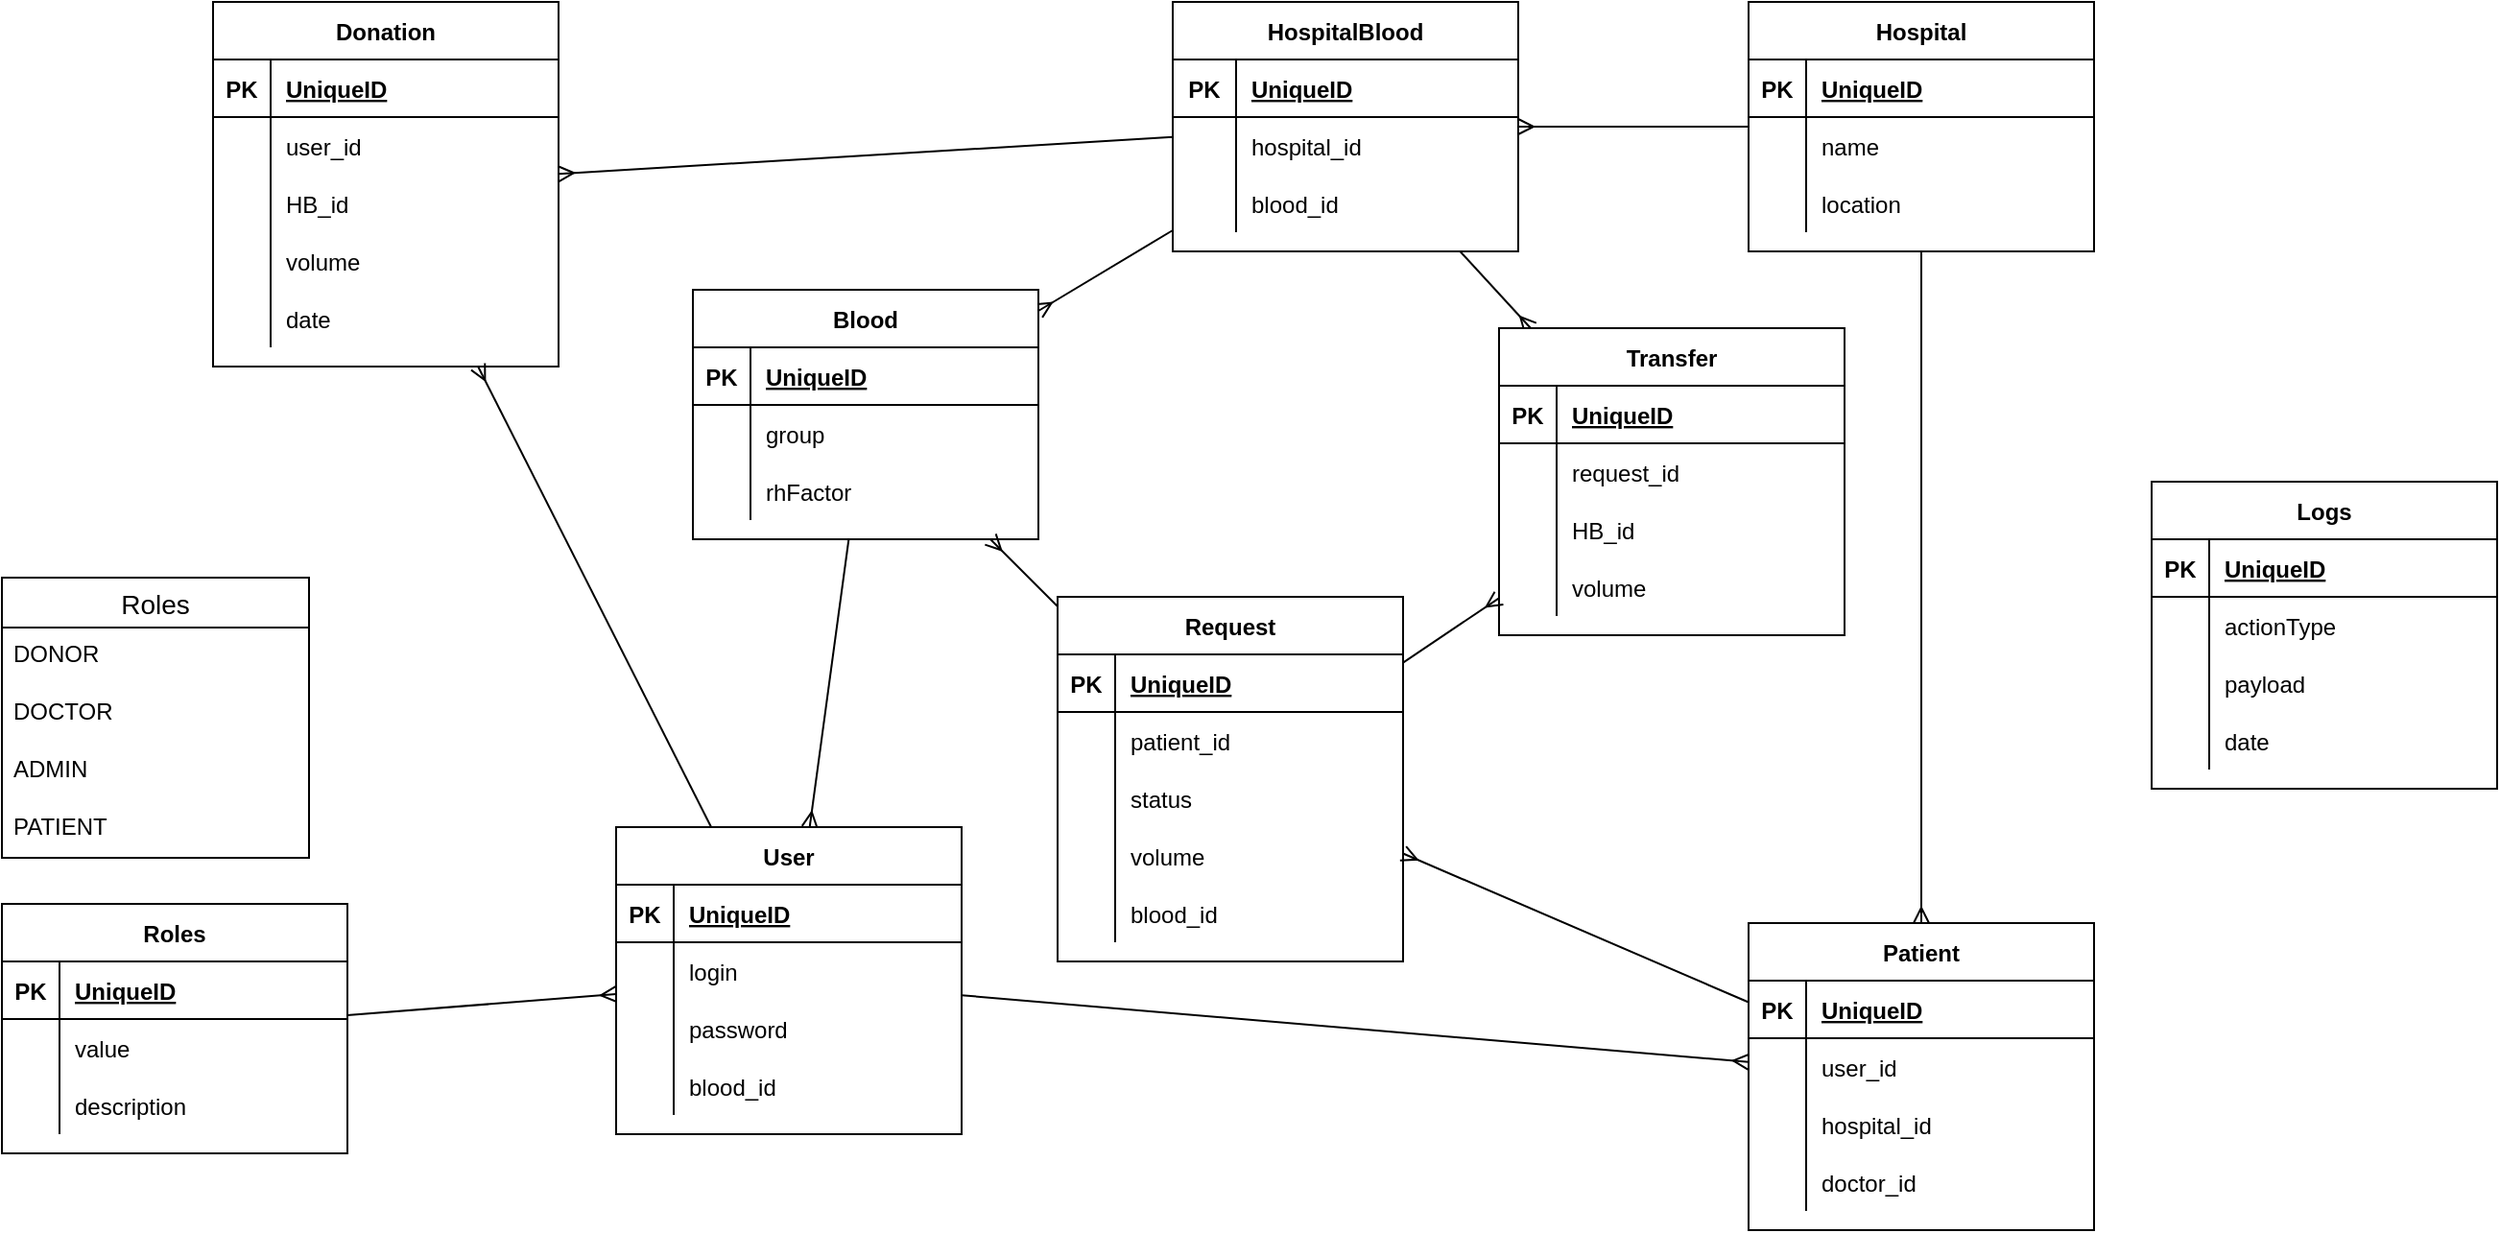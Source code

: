 <mxfile>
    <diagram id="ZuSS_hsKMEKXDQGhwud5" name="Page-1">
        <mxGraphModel dx="440" dy="567" grid="1" gridSize="10" guides="1" tooltips="1" connect="1" arrows="1" fold="1" page="1" pageScale="1" pageWidth="1654" pageHeight="2336" math="0" shadow="0">
            <root>
                <mxCell id="0"/>
                <mxCell id="1" parent="0"/>
                <mxCell id="mrS5Tx-mqTNEmSN2L6m8-1" style="edgeStyle=none;rounded=0;orthogonalLoop=1;jettySize=auto;html=1;startArrow=ERmany;startFill=0;endArrow=none;endFill=0;" parent="1" source="mrS5Tx-mqTNEmSN2L6m8-113" target="mrS5Tx-mqTNEmSN2L6m8-4" edge="1">
                    <mxGeometry relative="1" as="geometry"/>
                </mxCell>
                <mxCell id="mrS5Tx-mqTNEmSN2L6m8-2" style="rounded=0;orthogonalLoop=1;jettySize=auto;html=1;startArrow=ERmany;startFill=0;endArrow=none;endFill=0;" parent="1" source="mrS5Tx-mqTNEmSN2L6m8-4" target="mrS5Tx-mqTNEmSN2L6m8-19" edge="1">
                    <mxGeometry relative="1" as="geometry"/>
                </mxCell>
                <mxCell id="mrS5Tx-mqTNEmSN2L6m8-3" style="edgeStyle=none;rounded=0;orthogonalLoop=1;jettySize=auto;html=1;startArrow=none;startFill=0;endArrow=ERmany;endFill=0;" parent="1" source="mrS5Tx-mqTNEmSN2L6m8-113" target="mrS5Tx-mqTNEmSN2L6m8-123" edge="1">
                    <mxGeometry relative="1" as="geometry"/>
                </mxCell>
                <mxCell id="mrS5Tx-mqTNEmSN2L6m8-4" value="User" style="shape=table;startSize=30;container=1;collapsible=1;childLayout=tableLayout;fixedRows=1;rowLines=0;fontStyle=1;align=center;resizeLast=1;" parent="1" vertex="1">
                    <mxGeometry x="490" y="1170" width="180" height="160" as="geometry"/>
                </mxCell>
                <mxCell id="mrS5Tx-mqTNEmSN2L6m8-5" value="" style="shape=tableRow;horizontal=0;startSize=0;swimlaneHead=0;swimlaneBody=0;fillColor=none;collapsible=0;dropTarget=0;points=[[0,0.5],[1,0.5]];portConstraint=eastwest;top=0;left=0;right=0;bottom=1;" parent="mrS5Tx-mqTNEmSN2L6m8-4" vertex="1">
                    <mxGeometry y="30" width="180" height="30" as="geometry"/>
                </mxCell>
                <mxCell id="mrS5Tx-mqTNEmSN2L6m8-6" value="PK" style="shape=partialRectangle;connectable=0;fillColor=none;top=0;left=0;bottom=0;right=0;fontStyle=1;overflow=hidden;" parent="mrS5Tx-mqTNEmSN2L6m8-5" vertex="1">
                    <mxGeometry width="30" height="30" as="geometry">
                        <mxRectangle width="30" height="30" as="alternateBounds"/>
                    </mxGeometry>
                </mxCell>
                <mxCell id="mrS5Tx-mqTNEmSN2L6m8-7" value="UniqueID" style="shape=partialRectangle;connectable=0;fillColor=none;top=0;left=0;bottom=0;right=0;align=left;spacingLeft=6;fontStyle=5;overflow=hidden;" parent="mrS5Tx-mqTNEmSN2L6m8-5" vertex="1">
                    <mxGeometry x="30" width="150" height="30" as="geometry">
                        <mxRectangle width="150" height="30" as="alternateBounds"/>
                    </mxGeometry>
                </mxCell>
                <mxCell id="mrS5Tx-mqTNEmSN2L6m8-8" value="" style="shape=tableRow;horizontal=0;startSize=0;swimlaneHead=0;swimlaneBody=0;fillColor=none;collapsible=0;dropTarget=0;points=[[0,0.5],[1,0.5]];portConstraint=eastwest;top=0;left=0;right=0;bottom=0;" parent="mrS5Tx-mqTNEmSN2L6m8-4" vertex="1">
                    <mxGeometry y="60" width="180" height="30" as="geometry"/>
                </mxCell>
                <mxCell id="mrS5Tx-mqTNEmSN2L6m8-9" value="" style="shape=partialRectangle;connectable=0;fillColor=none;top=0;left=0;bottom=0;right=0;editable=1;overflow=hidden;" parent="mrS5Tx-mqTNEmSN2L6m8-8" vertex="1">
                    <mxGeometry width="30" height="30" as="geometry">
                        <mxRectangle width="30" height="30" as="alternateBounds"/>
                    </mxGeometry>
                </mxCell>
                <mxCell id="mrS5Tx-mqTNEmSN2L6m8-10" value="login" style="shape=partialRectangle;connectable=0;fillColor=none;top=0;left=0;bottom=0;right=0;align=left;spacingLeft=6;overflow=hidden;" parent="mrS5Tx-mqTNEmSN2L6m8-8" vertex="1">
                    <mxGeometry x="30" width="150" height="30" as="geometry">
                        <mxRectangle width="150" height="30" as="alternateBounds"/>
                    </mxGeometry>
                </mxCell>
                <mxCell id="mrS5Tx-mqTNEmSN2L6m8-11" value="" style="shape=tableRow;horizontal=0;startSize=0;swimlaneHead=0;swimlaneBody=0;fillColor=none;collapsible=0;dropTarget=0;points=[[0,0.5],[1,0.5]];portConstraint=eastwest;top=0;left=0;right=0;bottom=0;" parent="mrS5Tx-mqTNEmSN2L6m8-4" vertex="1">
                    <mxGeometry y="90" width="180" height="30" as="geometry"/>
                </mxCell>
                <mxCell id="mrS5Tx-mqTNEmSN2L6m8-12" value="" style="shape=partialRectangle;connectable=0;fillColor=none;top=0;left=0;bottom=0;right=0;editable=1;overflow=hidden;" parent="mrS5Tx-mqTNEmSN2L6m8-11" vertex="1">
                    <mxGeometry width="30" height="30" as="geometry">
                        <mxRectangle width="30" height="30" as="alternateBounds"/>
                    </mxGeometry>
                </mxCell>
                <mxCell id="mrS5Tx-mqTNEmSN2L6m8-13" value="password" style="shape=partialRectangle;connectable=0;fillColor=none;top=0;left=0;bottom=0;right=0;align=left;spacingLeft=6;overflow=hidden;" parent="mrS5Tx-mqTNEmSN2L6m8-11" vertex="1">
                    <mxGeometry x="30" width="150" height="30" as="geometry">
                        <mxRectangle width="150" height="30" as="alternateBounds"/>
                    </mxGeometry>
                </mxCell>
                <mxCell id="mrS5Tx-mqTNEmSN2L6m8-14" value="" style="shape=tableRow;horizontal=0;startSize=0;swimlaneHead=0;swimlaneBody=0;fillColor=none;collapsible=0;dropTarget=0;points=[[0,0.5],[1,0.5]];portConstraint=eastwest;top=0;left=0;right=0;bottom=0;" parent="mrS5Tx-mqTNEmSN2L6m8-4" vertex="1">
                    <mxGeometry y="120" width="180" height="30" as="geometry"/>
                </mxCell>
                <mxCell id="mrS5Tx-mqTNEmSN2L6m8-15" value="" style="shape=partialRectangle;connectable=0;fillColor=none;top=0;left=0;bottom=0;right=0;editable=1;overflow=hidden;" parent="mrS5Tx-mqTNEmSN2L6m8-14" vertex="1">
                    <mxGeometry width="30" height="30" as="geometry">
                        <mxRectangle width="30" height="30" as="alternateBounds"/>
                    </mxGeometry>
                </mxCell>
                <mxCell id="mrS5Tx-mqTNEmSN2L6m8-16" value="blood_id" style="shape=partialRectangle;connectable=0;fillColor=none;top=0;left=0;bottom=0;right=0;align=left;spacingLeft=6;overflow=hidden;" parent="mrS5Tx-mqTNEmSN2L6m8-14" vertex="1">
                    <mxGeometry x="30" width="150" height="30" as="geometry">
                        <mxRectangle width="150" height="30" as="alternateBounds"/>
                    </mxGeometry>
                </mxCell>
                <mxCell id="mrS5Tx-mqTNEmSN2L6m8-17" style="edgeStyle=none;rounded=0;orthogonalLoop=1;jettySize=auto;html=1;startArrow=ERmany;startFill=0;endArrow=none;endFill=0;" parent="1" source="mrS5Tx-mqTNEmSN2L6m8-19" target="mrS5Tx-mqTNEmSN2L6m8-41" edge="1">
                    <mxGeometry relative="1" as="geometry"/>
                </mxCell>
                <mxCell id="mrS5Tx-mqTNEmSN2L6m8-18" style="edgeStyle=none;rounded=0;orthogonalLoop=1;jettySize=auto;html=1;startArrow=ERmany;startFill=0;endArrow=none;endFill=0;" parent="1" source="mrS5Tx-mqTNEmSN2L6m8-19" target="mrS5Tx-mqTNEmSN2L6m8-123" edge="1">
                    <mxGeometry relative="1" as="geometry"/>
                </mxCell>
                <mxCell id="mrS5Tx-mqTNEmSN2L6m8-19" value="Blood" style="shape=table;startSize=30;container=1;collapsible=1;childLayout=tableLayout;fixedRows=1;rowLines=0;fontStyle=1;align=center;resizeLast=1;" parent="1" vertex="1">
                    <mxGeometry x="530" y="890" width="180" height="130" as="geometry"/>
                </mxCell>
                <mxCell id="mrS5Tx-mqTNEmSN2L6m8-20" value="" style="shape=tableRow;horizontal=0;startSize=0;swimlaneHead=0;swimlaneBody=0;fillColor=none;collapsible=0;dropTarget=0;points=[[0,0.5],[1,0.5]];portConstraint=eastwest;top=0;left=0;right=0;bottom=1;" parent="mrS5Tx-mqTNEmSN2L6m8-19" vertex="1">
                    <mxGeometry y="30" width="180" height="30" as="geometry"/>
                </mxCell>
                <mxCell id="mrS5Tx-mqTNEmSN2L6m8-21" value="PK" style="shape=partialRectangle;connectable=0;fillColor=none;top=0;left=0;bottom=0;right=0;fontStyle=1;overflow=hidden;" parent="mrS5Tx-mqTNEmSN2L6m8-20" vertex="1">
                    <mxGeometry width="30" height="30" as="geometry">
                        <mxRectangle width="30" height="30" as="alternateBounds"/>
                    </mxGeometry>
                </mxCell>
                <mxCell id="mrS5Tx-mqTNEmSN2L6m8-22" value="UniqueID" style="shape=partialRectangle;connectable=0;fillColor=none;top=0;left=0;bottom=0;right=0;align=left;spacingLeft=6;fontStyle=5;overflow=hidden;" parent="mrS5Tx-mqTNEmSN2L6m8-20" vertex="1">
                    <mxGeometry x="30" width="150" height="30" as="geometry">
                        <mxRectangle width="150" height="30" as="alternateBounds"/>
                    </mxGeometry>
                </mxCell>
                <mxCell id="mrS5Tx-mqTNEmSN2L6m8-23" value="" style="shape=tableRow;horizontal=0;startSize=0;swimlaneHead=0;swimlaneBody=0;fillColor=none;collapsible=0;dropTarget=0;points=[[0,0.5],[1,0.5]];portConstraint=eastwest;top=0;left=0;right=0;bottom=0;" parent="mrS5Tx-mqTNEmSN2L6m8-19" vertex="1">
                    <mxGeometry y="60" width="180" height="30" as="geometry"/>
                </mxCell>
                <mxCell id="mrS5Tx-mqTNEmSN2L6m8-24" value="" style="shape=partialRectangle;connectable=0;fillColor=none;top=0;left=0;bottom=0;right=0;editable=1;overflow=hidden;" parent="mrS5Tx-mqTNEmSN2L6m8-23" vertex="1">
                    <mxGeometry width="30" height="30" as="geometry">
                        <mxRectangle width="30" height="30" as="alternateBounds"/>
                    </mxGeometry>
                </mxCell>
                <mxCell id="mrS5Tx-mqTNEmSN2L6m8-25" value="group" style="shape=partialRectangle;connectable=0;fillColor=none;top=0;left=0;bottom=0;right=0;align=left;spacingLeft=6;overflow=hidden;" parent="mrS5Tx-mqTNEmSN2L6m8-23" vertex="1">
                    <mxGeometry x="30" width="150" height="30" as="geometry">
                        <mxRectangle width="150" height="30" as="alternateBounds"/>
                    </mxGeometry>
                </mxCell>
                <mxCell id="mrS5Tx-mqTNEmSN2L6m8-26" value="" style="shape=tableRow;horizontal=0;startSize=0;swimlaneHead=0;swimlaneBody=0;fillColor=none;collapsible=0;dropTarget=0;points=[[0,0.5],[1,0.5]];portConstraint=eastwest;top=0;left=0;right=0;bottom=0;" parent="mrS5Tx-mqTNEmSN2L6m8-19" vertex="1">
                    <mxGeometry y="90" width="180" height="30" as="geometry"/>
                </mxCell>
                <mxCell id="mrS5Tx-mqTNEmSN2L6m8-27" value="" style="shape=partialRectangle;connectable=0;fillColor=none;top=0;left=0;bottom=0;right=0;editable=1;overflow=hidden;" parent="mrS5Tx-mqTNEmSN2L6m8-26" vertex="1">
                    <mxGeometry width="30" height="30" as="geometry">
                        <mxRectangle width="30" height="30" as="alternateBounds"/>
                    </mxGeometry>
                </mxCell>
                <mxCell id="mrS5Tx-mqTNEmSN2L6m8-28" value="rhFactor" style="shape=partialRectangle;connectable=0;fillColor=none;top=0;left=0;bottom=0;right=0;align=left;spacingLeft=6;overflow=hidden;" parent="mrS5Tx-mqTNEmSN2L6m8-26" vertex="1">
                    <mxGeometry x="30" width="150" height="30" as="geometry">
                        <mxRectangle width="150" height="30" as="alternateBounds"/>
                    </mxGeometry>
                </mxCell>
                <mxCell id="mrS5Tx-mqTNEmSN2L6m8-29" value="Hospital" style="shape=table;startSize=30;container=1;collapsible=1;childLayout=tableLayout;fixedRows=1;rowLines=0;fontStyle=1;align=center;resizeLast=1;" parent="1" vertex="1">
                    <mxGeometry x="1080" y="740" width="180" height="130" as="geometry"/>
                </mxCell>
                <mxCell id="mrS5Tx-mqTNEmSN2L6m8-30" value="" style="shape=tableRow;horizontal=0;startSize=0;swimlaneHead=0;swimlaneBody=0;fillColor=none;collapsible=0;dropTarget=0;points=[[0,0.5],[1,0.5]];portConstraint=eastwest;top=0;left=0;right=0;bottom=1;" parent="mrS5Tx-mqTNEmSN2L6m8-29" vertex="1">
                    <mxGeometry y="30" width="180" height="30" as="geometry"/>
                </mxCell>
                <mxCell id="mrS5Tx-mqTNEmSN2L6m8-31" value="PK" style="shape=partialRectangle;connectable=0;fillColor=none;top=0;left=0;bottom=0;right=0;fontStyle=1;overflow=hidden;" parent="mrS5Tx-mqTNEmSN2L6m8-30" vertex="1">
                    <mxGeometry width="30" height="30" as="geometry">
                        <mxRectangle width="30" height="30" as="alternateBounds"/>
                    </mxGeometry>
                </mxCell>
                <mxCell id="mrS5Tx-mqTNEmSN2L6m8-32" value="UniqueID" style="shape=partialRectangle;connectable=0;fillColor=none;top=0;left=0;bottom=0;right=0;align=left;spacingLeft=6;fontStyle=5;overflow=hidden;" parent="mrS5Tx-mqTNEmSN2L6m8-30" vertex="1">
                    <mxGeometry x="30" width="150" height="30" as="geometry">
                        <mxRectangle width="150" height="30" as="alternateBounds"/>
                    </mxGeometry>
                </mxCell>
                <mxCell id="mrS5Tx-mqTNEmSN2L6m8-33" value="" style="shape=tableRow;horizontal=0;startSize=0;swimlaneHead=0;swimlaneBody=0;fillColor=none;collapsible=0;dropTarget=0;points=[[0,0.5],[1,0.5]];portConstraint=eastwest;top=0;left=0;right=0;bottom=0;" parent="mrS5Tx-mqTNEmSN2L6m8-29" vertex="1">
                    <mxGeometry y="60" width="180" height="30" as="geometry"/>
                </mxCell>
                <mxCell id="mrS5Tx-mqTNEmSN2L6m8-34" value="" style="shape=partialRectangle;connectable=0;fillColor=none;top=0;left=0;bottom=0;right=0;editable=1;overflow=hidden;" parent="mrS5Tx-mqTNEmSN2L6m8-33" vertex="1">
                    <mxGeometry width="30" height="30" as="geometry">
                        <mxRectangle width="30" height="30" as="alternateBounds"/>
                    </mxGeometry>
                </mxCell>
                <mxCell id="mrS5Tx-mqTNEmSN2L6m8-35" value="name" style="shape=partialRectangle;connectable=0;fillColor=none;top=0;left=0;bottom=0;right=0;align=left;spacingLeft=6;overflow=hidden;" parent="mrS5Tx-mqTNEmSN2L6m8-33" vertex="1">
                    <mxGeometry x="30" width="150" height="30" as="geometry">
                        <mxRectangle width="150" height="30" as="alternateBounds"/>
                    </mxGeometry>
                </mxCell>
                <mxCell id="mrS5Tx-mqTNEmSN2L6m8-36" value="" style="shape=tableRow;horizontal=0;startSize=0;swimlaneHead=0;swimlaneBody=0;fillColor=none;collapsible=0;dropTarget=0;points=[[0,0.5],[1,0.5]];portConstraint=eastwest;top=0;left=0;right=0;bottom=0;" parent="mrS5Tx-mqTNEmSN2L6m8-29" vertex="1">
                    <mxGeometry y="90" width="180" height="30" as="geometry"/>
                </mxCell>
                <mxCell id="mrS5Tx-mqTNEmSN2L6m8-37" value="" style="shape=partialRectangle;connectable=0;fillColor=none;top=0;left=0;bottom=0;right=0;editable=1;overflow=hidden;" parent="mrS5Tx-mqTNEmSN2L6m8-36" vertex="1">
                    <mxGeometry width="30" height="30" as="geometry">
                        <mxRectangle width="30" height="30" as="alternateBounds"/>
                    </mxGeometry>
                </mxCell>
                <mxCell id="mrS5Tx-mqTNEmSN2L6m8-38" value="location" style="shape=partialRectangle;connectable=0;fillColor=none;top=0;left=0;bottom=0;right=0;align=left;spacingLeft=6;overflow=hidden;" parent="mrS5Tx-mqTNEmSN2L6m8-36" vertex="1">
                    <mxGeometry x="30" width="150" height="30" as="geometry">
                        <mxRectangle width="150" height="30" as="alternateBounds"/>
                    </mxGeometry>
                </mxCell>
                <mxCell id="mrS5Tx-mqTNEmSN2L6m8-39" style="edgeStyle=none;rounded=0;orthogonalLoop=1;jettySize=auto;html=1;startArrow=ERmany;startFill=0;endArrow=none;endFill=0;" parent="1" source="mrS5Tx-mqTNEmSN2L6m8-41" target="mrS5Tx-mqTNEmSN2L6m8-29" edge="1">
                    <mxGeometry relative="1" as="geometry"/>
                </mxCell>
                <mxCell id="mrS5Tx-mqTNEmSN2L6m8-40" style="edgeStyle=none;rounded=0;orthogonalLoop=1;jettySize=auto;html=1;startArrow=none;startFill=0;endArrow=ERmany;endFill=0;" parent="1" source="mrS5Tx-mqTNEmSN2L6m8-41" target="mrS5Tx-mqTNEmSN2L6m8-81" edge="1">
                    <mxGeometry relative="1" as="geometry"/>
                </mxCell>
                <mxCell id="mrS5Tx-mqTNEmSN2L6m8-41" value="HospitalBlood" style="shape=table;startSize=30;container=1;collapsible=1;childLayout=tableLayout;fixedRows=1;rowLines=0;fontStyle=1;align=center;resizeLast=1;" parent="1" vertex="1">
                    <mxGeometry x="780" y="740" width="180" height="130" as="geometry"/>
                </mxCell>
                <mxCell id="mrS5Tx-mqTNEmSN2L6m8-42" value="" style="shape=tableRow;horizontal=0;startSize=0;swimlaneHead=0;swimlaneBody=0;fillColor=none;collapsible=0;dropTarget=0;points=[[0,0.5],[1,0.5]];portConstraint=eastwest;top=0;left=0;right=0;bottom=1;" parent="mrS5Tx-mqTNEmSN2L6m8-41" vertex="1">
                    <mxGeometry y="30" width="180" height="30" as="geometry"/>
                </mxCell>
                <mxCell id="mrS5Tx-mqTNEmSN2L6m8-43" value="PK" style="shape=partialRectangle;connectable=0;fillColor=none;top=0;left=0;bottom=0;right=0;fontStyle=1;overflow=hidden;" parent="mrS5Tx-mqTNEmSN2L6m8-42" vertex="1">
                    <mxGeometry width="33" height="30" as="geometry">
                        <mxRectangle width="33" height="30" as="alternateBounds"/>
                    </mxGeometry>
                </mxCell>
                <mxCell id="mrS5Tx-mqTNEmSN2L6m8-44" value="UniqueID" style="shape=partialRectangle;connectable=0;fillColor=none;top=0;left=0;bottom=0;right=0;align=left;spacingLeft=6;fontStyle=5;overflow=hidden;" parent="mrS5Tx-mqTNEmSN2L6m8-42" vertex="1">
                    <mxGeometry x="33" width="147" height="30" as="geometry">
                        <mxRectangle width="147" height="30" as="alternateBounds"/>
                    </mxGeometry>
                </mxCell>
                <mxCell id="mrS5Tx-mqTNEmSN2L6m8-45" value="" style="shape=tableRow;horizontal=0;startSize=0;swimlaneHead=0;swimlaneBody=0;fillColor=none;collapsible=0;dropTarget=0;points=[[0,0.5],[1,0.5]];portConstraint=eastwest;top=0;left=0;right=0;bottom=0;" parent="mrS5Tx-mqTNEmSN2L6m8-41" vertex="1">
                    <mxGeometry y="60" width="180" height="30" as="geometry"/>
                </mxCell>
                <mxCell id="mrS5Tx-mqTNEmSN2L6m8-46" value="" style="shape=partialRectangle;connectable=0;fillColor=none;top=0;left=0;bottom=0;right=0;editable=1;overflow=hidden;" parent="mrS5Tx-mqTNEmSN2L6m8-45" vertex="1">
                    <mxGeometry width="33" height="30" as="geometry">
                        <mxRectangle width="33" height="30" as="alternateBounds"/>
                    </mxGeometry>
                </mxCell>
                <mxCell id="mrS5Tx-mqTNEmSN2L6m8-47" value="hospital_id" style="shape=partialRectangle;connectable=0;fillColor=none;top=0;left=0;bottom=0;right=0;align=left;spacingLeft=6;overflow=hidden;" parent="mrS5Tx-mqTNEmSN2L6m8-45" vertex="1">
                    <mxGeometry x="33" width="147" height="30" as="geometry">
                        <mxRectangle width="147" height="30" as="alternateBounds"/>
                    </mxGeometry>
                </mxCell>
                <mxCell id="mrS5Tx-mqTNEmSN2L6m8-48" value="" style="shape=tableRow;horizontal=0;startSize=0;swimlaneHead=0;swimlaneBody=0;fillColor=none;collapsible=0;dropTarget=0;points=[[0,0.5],[1,0.5]];portConstraint=eastwest;top=0;left=0;right=0;bottom=0;" parent="mrS5Tx-mqTNEmSN2L6m8-41" vertex="1">
                    <mxGeometry y="90" width="180" height="30" as="geometry"/>
                </mxCell>
                <mxCell id="mrS5Tx-mqTNEmSN2L6m8-49" value="" style="shape=partialRectangle;connectable=0;fillColor=none;top=0;left=0;bottom=0;right=0;editable=1;overflow=hidden;" parent="mrS5Tx-mqTNEmSN2L6m8-48" vertex="1">
                    <mxGeometry width="33" height="30" as="geometry">
                        <mxRectangle width="33" height="30" as="alternateBounds"/>
                    </mxGeometry>
                </mxCell>
                <mxCell id="mrS5Tx-mqTNEmSN2L6m8-50" value="blood_id" style="shape=partialRectangle;connectable=0;fillColor=none;top=0;left=0;bottom=0;right=0;align=left;spacingLeft=6;overflow=hidden;" parent="mrS5Tx-mqTNEmSN2L6m8-48" vertex="1">
                    <mxGeometry x="33" width="147" height="30" as="geometry">
                        <mxRectangle width="147" height="30" as="alternateBounds"/>
                    </mxGeometry>
                </mxCell>
                <mxCell id="mrS5Tx-mqTNEmSN2L6m8-51" style="edgeStyle=none;rounded=0;orthogonalLoop=1;jettySize=auto;html=1;startArrow=ERmany;startFill=0;endArrow=none;endFill=0;" parent="1" source="mrS5Tx-mqTNEmSN2L6m8-53" target="mrS5Tx-mqTNEmSN2L6m8-4" edge="1">
                    <mxGeometry relative="1" as="geometry"/>
                </mxCell>
                <mxCell id="mrS5Tx-mqTNEmSN2L6m8-52" style="edgeStyle=none;rounded=0;orthogonalLoop=1;jettySize=auto;html=1;startArrow=ERmany;startFill=0;endArrow=none;endFill=0;" parent="1" source="mrS5Tx-mqTNEmSN2L6m8-53" target="mrS5Tx-mqTNEmSN2L6m8-41" edge="1">
                    <mxGeometry relative="1" as="geometry"/>
                </mxCell>
                <mxCell id="mrS5Tx-mqTNEmSN2L6m8-53" value="Donation" style="shape=table;startSize=30;container=1;collapsible=1;childLayout=tableLayout;fixedRows=1;rowLines=0;fontStyle=1;align=center;resizeLast=1;" parent="1" vertex="1">
                    <mxGeometry x="280" y="740" width="180" height="190" as="geometry"/>
                </mxCell>
                <mxCell id="mrS5Tx-mqTNEmSN2L6m8-54" value="" style="shape=tableRow;horizontal=0;startSize=0;swimlaneHead=0;swimlaneBody=0;fillColor=none;collapsible=0;dropTarget=0;points=[[0,0.5],[1,0.5]];portConstraint=eastwest;top=0;left=0;right=0;bottom=1;" parent="mrS5Tx-mqTNEmSN2L6m8-53" vertex="1">
                    <mxGeometry y="30" width="180" height="30" as="geometry"/>
                </mxCell>
                <mxCell id="mrS5Tx-mqTNEmSN2L6m8-55" value="PK" style="shape=partialRectangle;connectable=0;fillColor=none;top=0;left=0;bottom=0;right=0;fontStyle=1;overflow=hidden;" parent="mrS5Tx-mqTNEmSN2L6m8-54" vertex="1">
                    <mxGeometry width="30" height="30" as="geometry">
                        <mxRectangle width="30" height="30" as="alternateBounds"/>
                    </mxGeometry>
                </mxCell>
                <mxCell id="mrS5Tx-mqTNEmSN2L6m8-56" value="UniqueID" style="shape=partialRectangle;connectable=0;fillColor=none;top=0;left=0;bottom=0;right=0;align=left;spacingLeft=6;fontStyle=5;overflow=hidden;" parent="mrS5Tx-mqTNEmSN2L6m8-54" vertex="1">
                    <mxGeometry x="30" width="150" height="30" as="geometry">
                        <mxRectangle width="150" height="30" as="alternateBounds"/>
                    </mxGeometry>
                </mxCell>
                <mxCell id="mrS5Tx-mqTNEmSN2L6m8-57" value="" style="shape=tableRow;horizontal=0;startSize=0;swimlaneHead=0;swimlaneBody=0;fillColor=none;collapsible=0;dropTarget=0;points=[[0,0.5],[1,0.5]];portConstraint=eastwest;top=0;left=0;right=0;bottom=0;" parent="mrS5Tx-mqTNEmSN2L6m8-53" vertex="1">
                    <mxGeometry y="60" width="180" height="30" as="geometry"/>
                </mxCell>
                <mxCell id="mrS5Tx-mqTNEmSN2L6m8-58" value="" style="shape=partialRectangle;connectable=0;fillColor=none;top=0;left=0;bottom=0;right=0;editable=1;overflow=hidden;" parent="mrS5Tx-mqTNEmSN2L6m8-57" vertex="1">
                    <mxGeometry width="30" height="30" as="geometry">
                        <mxRectangle width="30" height="30" as="alternateBounds"/>
                    </mxGeometry>
                </mxCell>
                <mxCell id="mrS5Tx-mqTNEmSN2L6m8-59" value="user_id" style="shape=partialRectangle;connectable=0;fillColor=none;top=0;left=0;bottom=0;right=0;align=left;spacingLeft=6;overflow=hidden;" parent="mrS5Tx-mqTNEmSN2L6m8-57" vertex="1">
                    <mxGeometry x="30" width="150" height="30" as="geometry">
                        <mxRectangle width="150" height="30" as="alternateBounds"/>
                    </mxGeometry>
                </mxCell>
                <mxCell id="mrS5Tx-mqTNEmSN2L6m8-60" value="" style="shape=tableRow;horizontal=0;startSize=0;swimlaneHead=0;swimlaneBody=0;fillColor=none;collapsible=0;dropTarget=0;points=[[0,0.5],[1,0.5]];portConstraint=eastwest;top=0;left=0;right=0;bottom=0;" parent="mrS5Tx-mqTNEmSN2L6m8-53" vertex="1">
                    <mxGeometry y="90" width="180" height="30" as="geometry"/>
                </mxCell>
                <mxCell id="mrS5Tx-mqTNEmSN2L6m8-61" value="" style="shape=partialRectangle;connectable=0;fillColor=none;top=0;left=0;bottom=0;right=0;editable=1;overflow=hidden;" parent="mrS5Tx-mqTNEmSN2L6m8-60" vertex="1">
                    <mxGeometry width="30" height="30" as="geometry">
                        <mxRectangle width="30" height="30" as="alternateBounds"/>
                    </mxGeometry>
                </mxCell>
                <mxCell id="mrS5Tx-mqTNEmSN2L6m8-62" value="HB_id" style="shape=partialRectangle;connectable=0;fillColor=none;top=0;left=0;bottom=0;right=0;align=left;spacingLeft=6;overflow=hidden;" parent="mrS5Tx-mqTNEmSN2L6m8-60" vertex="1">
                    <mxGeometry x="30" width="150" height="30" as="geometry">
                        <mxRectangle width="150" height="30" as="alternateBounds"/>
                    </mxGeometry>
                </mxCell>
                <mxCell id="mrS5Tx-mqTNEmSN2L6m8-63" value="" style="shape=tableRow;horizontal=0;startSize=0;swimlaneHead=0;swimlaneBody=0;fillColor=none;collapsible=0;dropTarget=0;points=[[0,0.5],[1,0.5]];portConstraint=eastwest;top=0;left=0;right=0;bottom=0;" parent="mrS5Tx-mqTNEmSN2L6m8-53" vertex="1">
                    <mxGeometry y="120" width="180" height="30" as="geometry"/>
                </mxCell>
                <mxCell id="mrS5Tx-mqTNEmSN2L6m8-64" value="" style="shape=partialRectangle;connectable=0;fillColor=none;top=0;left=0;bottom=0;right=0;editable=1;overflow=hidden;" parent="mrS5Tx-mqTNEmSN2L6m8-63" vertex="1">
                    <mxGeometry width="30" height="30" as="geometry">
                        <mxRectangle width="30" height="30" as="alternateBounds"/>
                    </mxGeometry>
                </mxCell>
                <mxCell id="mrS5Tx-mqTNEmSN2L6m8-65" value="volume" style="shape=partialRectangle;connectable=0;fillColor=none;top=0;left=0;bottom=0;right=0;align=left;spacingLeft=6;overflow=hidden;" parent="mrS5Tx-mqTNEmSN2L6m8-63" vertex="1">
                    <mxGeometry x="30" width="150" height="30" as="geometry">
                        <mxRectangle width="150" height="30" as="alternateBounds"/>
                    </mxGeometry>
                </mxCell>
                <mxCell id="mrS5Tx-mqTNEmSN2L6m8-66" style="shape=tableRow;horizontal=0;startSize=0;swimlaneHead=0;swimlaneBody=0;fillColor=none;collapsible=0;dropTarget=0;points=[[0,0.5],[1,0.5]];portConstraint=eastwest;top=0;left=0;right=0;bottom=0;" parent="mrS5Tx-mqTNEmSN2L6m8-53" vertex="1">
                    <mxGeometry y="150" width="180" height="30" as="geometry"/>
                </mxCell>
                <mxCell id="mrS5Tx-mqTNEmSN2L6m8-67" style="shape=partialRectangle;connectable=0;fillColor=none;top=0;left=0;bottom=0;right=0;editable=1;overflow=hidden;" parent="mrS5Tx-mqTNEmSN2L6m8-66" vertex="1">
                    <mxGeometry width="30" height="30" as="geometry">
                        <mxRectangle width="30" height="30" as="alternateBounds"/>
                    </mxGeometry>
                </mxCell>
                <mxCell id="mrS5Tx-mqTNEmSN2L6m8-68" value="date" style="shape=partialRectangle;connectable=0;fillColor=none;top=0;left=0;bottom=0;right=0;align=left;spacingLeft=6;overflow=hidden;" parent="mrS5Tx-mqTNEmSN2L6m8-66" vertex="1">
                    <mxGeometry x="30" width="150" height="30" as="geometry">
                        <mxRectangle width="150" height="30" as="alternateBounds"/>
                    </mxGeometry>
                </mxCell>
                <mxCell id="mrS5Tx-mqTNEmSN2L6m8-69" value="Roles" style="shape=table;startSize=30;container=1;collapsible=1;childLayout=tableLayout;fixedRows=1;rowLines=0;fontStyle=1;align=center;resizeLast=1;" parent="1" vertex="1">
                    <mxGeometry x="170" y="1210" width="180" height="130" as="geometry"/>
                </mxCell>
                <mxCell id="mrS5Tx-mqTNEmSN2L6m8-70" value="" style="shape=tableRow;horizontal=0;startSize=0;swimlaneHead=0;swimlaneBody=0;fillColor=none;collapsible=0;dropTarget=0;points=[[0,0.5],[1,0.5]];portConstraint=eastwest;top=0;left=0;right=0;bottom=1;" parent="mrS5Tx-mqTNEmSN2L6m8-69" vertex="1">
                    <mxGeometry y="30" width="180" height="30" as="geometry"/>
                </mxCell>
                <mxCell id="mrS5Tx-mqTNEmSN2L6m8-71" value="PK" style="shape=partialRectangle;connectable=0;fillColor=none;top=0;left=0;bottom=0;right=0;fontStyle=1;overflow=hidden;" parent="mrS5Tx-mqTNEmSN2L6m8-70" vertex="1">
                    <mxGeometry width="30" height="30" as="geometry">
                        <mxRectangle width="30" height="30" as="alternateBounds"/>
                    </mxGeometry>
                </mxCell>
                <mxCell id="mrS5Tx-mqTNEmSN2L6m8-72" value="UniqueID" style="shape=partialRectangle;connectable=0;fillColor=none;top=0;left=0;bottom=0;right=0;align=left;spacingLeft=6;fontStyle=5;overflow=hidden;" parent="mrS5Tx-mqTNEmSN2L6m8-70" vertex="1">
                    <mxGeometry x="30" width="150" height="30" as="geometry">
                        <mxRectangle width="150" height="30" as="alternateBounds"/>
                    </mxGeometry>
                </mxCell>
                <mxCell id="mrS5Tx-mqTNEmSN2L6m8-73" value="" style="shape=tableRow;horizontal=0;startSize=0;swimlaneHead=0;swimlaneBody=0;fillColor=none;collapsible=0;dropTarget=0;points=[[0,0.5],[1,0.5]];portConstraint=eastwest;top=0;left=0;right=0;bottom=0;" parent="mrS5Tx-mqTNEmSN2L6m8-69" vertex="1">
                    <mxGeometry y="60" width="180" height="30" as="geometry"/>
                </mxCell>
                <mxCell id="mrS5Tx-mqTNEmSN2L6m8-74" value="" style="shape=partialRectangle;connectable=0;fillColor=none;top=0;left=0;bottom=0;right=0;editable=1;overflow=hidden;" parent="mrS5Tx-mqTNEmSN2L6m8-73" vertex="1">
                    <mxGeometry width="30" height="30" as="geometry">
                        <mxRectangle width="30" height="30" as="alternateBounds"/>
                    </mxGeometry>
                </mxCell>
                <mxCell id="mrS5Tx-mqTNEmSN2L6m8-75" value="value" style="shape=partialRectangle;connectable=0;fillColor=none;top=0;left=0;bottom=0;right=0;align=left;spacingLeft=6;overflow=hidden;" parent="mrS5Tx-mqTNEmSN2L6m8-73" vertex="1">
                    <mxGeometry x="30" width="150" height="30" as="geometry">
                        <mxRectangle width="150" height="30" as="alternateBounds"/>
                    </mxGeometry>
                </mxCell>
                <mxCell id="mrS5Tx-mqTNEmSN2L6m8-76" value="" style="shape=tableRow;horizontal=0;startSize=0;swimlaneHead=0;swimlaneBody=0;fillColor=none;collapsible=0;dropTarget=0;points=[[0,0.5],[1,0.5]];portConstraint=eastwest;top=0;left=0;right=0;bottom=0;" parent="mrS5Tx-mqTNEmSN2L6m8-69" vertex="1">
                    <mxGeometry y="90" width="180" height="30" as="geometry"/>
                </mxCell>
                <mxCell id="mrS5Tx-mqTNEmSN2L6m8-77" value="" style="shape=partialRectangle;connectable=0;fillColor=none;top=0;left=0;bottom=0;right=0;editable=1;overflow=hidden;" parent="mrS5Tx-mqTNEmSN2L6m8-76" vertex="1">
                    <mxGeometry width="30" height="30" as="geometry">
                        <mxRectangle width="30" height="30" as="alternateBounds"/>
                    </mxGeometry>
                </mxCell>
                <mxCell id="mrS5Tx-mqTNEmSN2L6m8-78" value="description" style="shape=partialRectangle;connectable=0;fillColor=none;top=0;left=0;bottom=0;right=0;align=left;spacingLeft=6;overflow=hidden;" parent="mrS5Tx-mqTNEmSN2L6m8-76" vertex="1">
                    <mxGeometry x="30" width="150" height="30" as="geometry">
                        <mxRectangle width="150" height="30" as="alternateBounds"/>
                    </mxGeometry>
                </mxCell>
                <mxCell id="mrS5Tx-mqTNEmSN2L6m8-79" style="edgeStyle=none;rounded=0;orthogonalLoop=1;jettySize=auto;html=1;startArrow=ERmany;startFill=0;endArrow=none;endFill=0;" parent="1" source="mrS5Tx-mqTNEmSN2L6m8-4" target="mrS5Tx-mqTNEmSN2L6m8-69" edge="1">
                    <mxGeometry relative="1" as="geometry"/>
                </mxCell>
                <mxCell id="mrS5Tx-mqTNEmSN2L6m8-80" style="edgeStyle=none;rounded=0;orthogonalLoop=1;jettySize=auto;html=1;startArrow=ERmany;startFill=0;endArrow=none;endFill=0;" parent="1" source="mrS5Tx-mqTNEmSN2L6m8-81" target="mrS5Tx-mqTNEmSN2L6m8-123" edge="1">
                    <mxGeometry relative="1" as="geometry"/>
                </mxCell>
                <mxCell id="mrS5Tx-mqTNEmSN2L6m8-81" value="Transfer" style="shape=table;startSize=30;container=1;collapsible=1;childLayout=tableLayout;fixedRows=1;rowLines=0;fontStyle=1;align=center;resizeLast=1;" parent="1" vertex="1">
                    <mxGeometry x="950" y="910" width="180" height="160" as="geometry"/>
                </mxCell>
                <mxCell id="mrS5Tx-mqTNEmSN2L6m8-82" value="" style="shape=tableRow;horizontal=0;startSize=0;swimlaneHead=0;swimlaneBody=0;fillColor=none;collapsible=0;dropTarget=0;points=[[0,0.5],[1,0.5]];portConstraint=eastwest;top=0;left=0;right=0;bottom=1;" parent="mrS5Tx-mqTNEmSN2L6m8-81" vertex="1">
                    <mxGeometry y="30" width="180" height="30" as="geometry"/>
                </mxCell>
                <mxCell id="mrS5Tx-mqTNEmSN2L6m8-83" value="PK" style="shape=partialRectangle;connectable=0;fillColor=none;top=0;left=0;bottom=0;right=0;fontStyle=1;overflow=hidden;" parent="mrS5Tx-mqTNEmSN2L6m8-82" vertex="1">
                    <mxGeometry width="30" height="30" as="geometry">
                        <mxRectangle width="30" height="30" as="alternateBounds"/>
                    </mxGeometry>
                </mxCell>
                <mxCell id="mrS5Tx-mqTNEmSN2L6m8-84" value="UniqueID" style="shape=partialRectangle;connectable=0;fillColor=none;top=0;left=0;bottom=0;right=0;align=left;spacingLeft=6;fontStyle=5;overflow=hidden;" parent="mrS5Tx-mqTNEmSN2L6m8-82" vertex="1">
                    <mxGeometry x="30" width="150" height="30" as="geometry">
                        <mxRectangle width="150" height="30" as="alternateBounds"/>
                    </mxGeometry>
                </mxCell>
                <mxCell id="mrS5Tx-mqTNEmSN2L6m8-85" value="" style="shape=tableRow;horizontal=0;startSize=0;swimlaneHead=0;swimlaneBody=0;fillColor=none;collapsible=0;dropTarget=0;points=[[0,0.5],[1,0.5]];portConstraint=eastwest;top=0;left=0;right=0;bottom=0;" parent="mrS5Tx-mqTNEmSN2L6m8-81" vertex="1">
                    <mxGeometry y="60" width="180" height="30" as="geometry"/>
                </mxCell>
                <mxCell id="mrS5Tx-mqTNEmSN2L6m8-86" value="" style="shape=partialRectangle;connectable=0;fillColor=none;top=0;left=0;bottom=0;right=0;editable=1;overflow=hidden;" parent="mrS5Tx-mqTNEmSN2L6m8-85" vertex="1">
                    <mxGeometry width="30" height="30" as="geometry">
                        <mxRectangle width="30" height="30" as="alternateBounds"/>
                    </mxGeometry>
                </mxCell>
                <mxCell id="mrS5Tx-mqTNEmSN2L6m8-87" value="request_id" style="shape=partialRectangle;connectable=0;fillColor=none;top=0;left=0;bottom=0;right=0;align=left;spacingLeft=6;overflow=hidden;" parent="mrS5Tx-mqTNEmSN2L6m8-85" vertex="1">
                    <mxGeometry x="30" width="150" height="30" as="geometry">
                        <mxRectangle width="150" height="30" as="alternateBounds"/>
                    </mxGeometry>
                </mxCell>
                <mxCell id="mrS5Tx-mqTNEmSN2L6m8-88" value="" style="shape=tableRow;horizontal=0;startSize=0;swimlaneHead=0;swimlaneBody=0;fillColor=none;collapsible=0;dropTarget=0;points=[[0,0.5],[1,0.5]];portConstraint=eastwest;top=0;left=0;right=0;bottom=0;" parent="mrS5Tx-mqTNEmSN2L6m8-81" vertex="1">
                    <mxGeometry y="90" width="180" height="30" as="geometry"/>
                </mxCell>
                <mxCell id="mrS5Tx-mqTNEmSN2L6m8-89" value="" style="shape=partialRectangle;connectable=0;fillColor=none;top=0;left=0;bottom=0;right=0;editable=1;overflow=hidden;" parent="mrS5Tx-mqTNEmSN2L6m8-88" vertex="1">
                    <mxGeometry width="30" height="30" as="geometry">
                        <mxRectangle width="30" height="30" as="alternateBounds"/>
                    </mxGeometry>
                </mxCell>
                <mxCell id="mrS5Tx-mqTNEmSN2L6m8-90" value="HB_id" style="shape=partialRectangle;connectable=0;fillColor=none;top=0;left=0;bottom=0;right=0;align=left;spacingLeft=6;overflow=hidden;" parent="mrS5Tx-mqTNEmSN2L6m8-88" vertex="1">
                    <mxGeometry x="30" width="150" height="30" as="geometry">
                        <mxRectangle width="150" height="30" as="alternateBounds"/>
                    </mxGeometry>
                </mxCell>
                <mxCell id="mrS5Tx-mqTNEmSN2L6m8-91" value="" style="shape=tableRow;horizontal=0;startSize=0;swimlaneHead=0;swimlaneBody=0;fillColor=none;collapsible=0;dropTarget=0;points=[[0,0.5],[1,0.5]];portConstraint=eastwest;top=0;left=0;right=0;bottom=0;" parent="mrS5Tx-mqTNEmSN2L6m8-81" vertex="1">
                    <mxGeometry y="120" width="180" height="30" as="geometry"/>
                </mxCell>
                <mxCell id="mrS5Tx-mqTNEmSN2L6m8-92" value="" style="shape=partialRectangle;connectable=0;fillColor=none;top=0;left=0;bottom=0;right=0;editable=1;overflow=hidden;" parent="mrS5Tx-mqTNEmSN2L6m8-91" vertex="1">
                    <mxGeometry width="30" height="30" as="geometry">
                        <mxRectangle width="30" height="30" as="alternateBounds"/>
                    </mxGeometry>
                </mxCell>
                <mxCell id="mrS5Tx-mqTNEmSN2L6m8-93" value="volume" style="shape=partialRectangle;connectable=0;fillColor=none;top=0;left=0;bottom=0;right=0;align=left;spacingLeft=6;overflow=hidden;" parent="mrS5Tx-mqTNEmSN2L6m8-91" vertex="1">
                    <mxGeometry x="30" width="150" height="30" as="geometry">
                        <mxRectangle width="150" height="30" as="alternateBounds"/>
                    </mxGeometry>
                </mxCell>
                <mxCell id="mrS5Tx-mqTNEmSN2L6m8-94" value="Roles" style="swimlane;fontStyle=0;childLayout=stackLayout;horizontal=1;startSize=26;horizontalStack=0;resizeParent=1;resizeParentMax=0;resizeLast=0;collapsible=1;marginBottom=0;align=center;fontSize=14;" parent="1" vertex="1">
                    <mxGeometry x="170" y="1040" width="160" height="146" as="geometry"/>
                </mxCell>
                <mxCell id="mrS5Tx-mqTNEmSN2L6m8-95" value="DONOR" style="text;strokeColor=none;fillColor=none;spacingLeft=4;spacingRight=4;overflow=hidden;rotatable=0;points=[[0,0.5],[1,0.5]];portConstraint=eastwest;fontSize=12;" parent="mrS5Tx-mqTNEmSN2L6m8-94" vertex="1">
                    <mxGeometry y="26" width="160" height="30" as="geometry"/>
                </mxCell>
                <mxCell id="mrS5Tx-mqTNEmSN2L6m8-96" value="DOCTOR" style="text;strokeColor=none;fillColor=none;spacingLeft=4;spacingRight=4;overflow=hidden;rotatable=0;points=[[0,0.5],[1,0.5]];portConstraint=eastwest;fontSize=12;" parent="mrS5Tx-mqTNEmSN2L6m8-94" vertex="1">
                    <mxGeometry y="56" width="160" height="30" as="geometry"/>
                </mxCell>
                <mxCell id="mrS5Tx-mqTNEmSN2L6m8-97" value="ADMIN" style="text;strokeColor=none;fillColor=none;spacingLeft=4;spacingRight=4;overflow=hidden;rotatable=0;points=[[0,0.5],[1,0.5]];portConstraint=eastwest;fontSize=12;" parent="mrS5Tx-mqTNEmSN2L6m8-94" vertex="1">
                    <mxGeometry y="86" width="160" height="30" as="geometry"/>
                </mxCell>
                <mxCell id="mrS5Tx-mqTNEmSN2L6m8-98" value="PATIENT" style="text;strokeColor=none;fillColor=none;spacingLeft=4;spacingRight=4;overflow=hidden;rotatable=0;points=[[0,0.5],[1,0.5]];portConstraint=eastwest;fontSize=12;" parent="mrS5Tx-mqTNEmSN2L6m8-94" vertex="1">
                    <mxGeometry y="116" width="160" height="30" as="geometry"/>
                </mxCell>
                <mxCell id="mrS5Tx-mqTNEmSN2L6m8-99" value="Logs" style="shape=table;startSize=30;container=1;collapsible=1;childLayout=tableLayout;fixedRows=1;rowLines=0;fontStyle=1;align=center;resizeLast=1;" parent="1" vertex="1">
                    <mxGeometry x="1290" y="990" width="180" height="160" as="geometry"/>
                </mxCell>
                <mxCell id="mrS5Tx-mqTNEmSN2L6m8-100" value="" style="shape=tableRow;horizontal=0;startSize=0;swimlaneHead=0;swimlaneBody=0;fillColor=none;collapsible=0;dropTarget=0;points=[[0,0.5],[1,0.5]];portConstraint=eastwest;top=0;left=0;right=0;bottom=1;" parent="mrS5Tx-mqTNEmSN2L6m8-99" vertex="1">
                    <mxGeometry y="30" width="180" height="30" as="geometry"/>
                </mxCell>
                <mxCell id="mrS5Tx-mqTNEmSN2L6m8-101" value="PK" style="shape=partialRectangle;connectable=0;fillColor=none;top=0;left=0;bottom=0;right=0;fontStyle=1;overflow=hidden;" parent="mrS5Tx-mqTNEmSN2L6m8-100" vertex="1">
                    <mxGeometry width="30" height="30" as="geometry">
                        <mxRectangle width="30" height="30" as="alternateBounds"/>
                    </mxGeometry>
                </mxCell>
                <mxCell id="mrS5Tx-mqTNEmSN2L6m8-102" value="UniqueID" style="shape=partialRectangle;connectable=0;fillColor=none;top=0;left=0;bottom=0;right=0;align=left;spacingLeft=6;fontStyle=5;overflow=hidden;" parent="mrS5Tx-mqTNEmSN2L6m8-100" vertex="1">
                    <mxGeometry x="30" width="150" height="30" as="geometry">
                        <mxRectangle width="150" height="30" as="alternateBounds"/>
                    </mxGeometry>
                </mxCell>
                <mxCell id="mrS5Tx-mqTNEmSN2L6m8-103" value="" style="shape=tableRow;horizontal=0;startSize=0;swimlaneHead=0;swimlaneBody=0;fillColor=none;collapsible=0;dropTarget=0;points=[[0,0.5],[1,0.5]];portConstraint=eastwest;top=0;left=0;right=0;bottom=0;" parent="mrS5Tx-mqTNEmSN2L6m8-99" vertex="1">
                    <mxGeometry y="60" width="180" height="30" as="geometry"/>
                </mxCell>
                <mxCell id="mrS5Tx-mqTNEmSN2L6m8-104" value="" style="shape=partialRectangle;connectable=0;fillColor=none;top=0;left=0;bottom=0;right=0;editable=1;overflow=hidden;" parent="mrS5Tx-mqTNEmSN2L6m8-103" vertex="1">
                    <mxGeometry width="30" height="30" as="geometry">
                        <mxRectangle width="30" height="30" as="alternateBounds"/>
                    </mxGeometry>
                </mxCell>
                <mxCell id="mrS5Tx-mqTNEmSN2L6m8-105" value="actionType" style="shape=partialRectangle;connectable=0;fillColor=none;top=0;left=0;bottom=0;right=0;align=left;spacingLeft=6;overflow=hidden;" parent="mrS5Tx-mqTNEmSN2L6m8-103" vertex="1">
                    <mxGeometry x="30" width="150" height="30" as="geometry">
                        <mxRectangle width="150" height="30" as="alternateBounds"/>
                    </mxGeometry>
                </mxCell>
                <mxCell id="mrS5Tx-mqTNEmSN2L6m8-106" value="" style="shape=tableRow;horizontal=0;startSize=0;swimlaneHead=0;swimlaneBody=0;fillColor=none;collapsible=0;dropTarget=0;points=[[0,0.5],[1,0.5]];portConstraint=eastwest;top=0;left=0;right=0;bottom=0;" parent="mrS5Tx-mqTNEmSN2L6m8-99" vertex="1">
                    <mxGeometry y="90" width="180" height="30" as="geometry"/>
                </mxCell>
                <mxCell id="mrS5Tx-mqTNEmSN2L6m8-107" value="" style="shape=partialRectangle;connectable=0;fillColor=none;top=0;left=0;bottom=0;right=0;editable=1;overflow=hidden;" parent="mrS5Tx-mqTNEmSN2L6m8-106" vertex="1">
                    <mxGeometry width="30" height="30" as="geometry">
                        <mxRectangle width="30" height="30" as="alternateBounds"/>
                    </mxGeometry>
                </mxCell>
                <mxCell id="mrS5Tx-mqTNEmSN2L6m8-108" value="payload" style="shape=partialRectangle;connectable=0;fillColor=none;top=0;left=0;bottom=0;right=0;align=left;spacingLeft=6;overflow=hidden;" parent="mrS5Tx-mqTNEmSN2L6m8-106" vertex="1">
                    <mxGeometry x="30" width="150" height="30" as="geometry">
                        <mxRectangle width="150" height="30" as="alternateBounds"/>
                    </mxGeometry>
                </mxCell>
                <mxCell id="mrS5Tx-mqTNEmSN2L6m8-109" style="shape=tableRow;horizontal=0;startSize=0;swimlaneHead=0;swimlaneBody=0;fillColor=none;collapsible=0;dropTarget=0;points=[[0,0.5],[1,0.5]];portConstraint=eastwest;top=0;left=0;right=0;bottom=0;" parent="mrS5Tx-mqTNEmSN2L6m8-99" vertex="1">
                    <mxGeometry y="120" width="180" height="30" as="geometry"/>
                </mxCell>
                <mxCell id="mrS5Tx-mqTNEmSN2L6m8-110" style="shape=partialRectangle;connectable=0;fillColor=none;top=0;left=0;bottom=0;right=0;editable=1;overflow=hidden;" parent="mrS5Tx-mqTNEmSN2L6m8-109" vertex="1">
                    <mxGeometry width="30" height="30" as="geometry">
                        <mxRectangle width="30" height="30" as="alternateBounds"/>
                    </mxGeometry>
                </mxCell>
                <mxCell id="mrS5Tx-mqTNEmSN2L6m8-111" value="date" style="shape=partialRectangle;connectable=0;fillColor=none;top=0;left=0;bottom=0;right=0;align=left;spacingLeft=6;overflow=hidden;" parent="mrS5Tx-mqTNEmSN2L6m8-109" vertex="1">
                    <mxGeometry x="30" width="150" height="30" as="geometry">
                        <mxRectangle width="150" height="30" as="alternateBounds"/>
                    </mxGeometry>
                </mxCell>
                <mxCell id="mrS5Tx-mqTNEmSN2L6m8-112" style="edgeStyle=none;rounded=0;orthogonalLoop=1;jettySize=auto;html=1;startArrow=ERmany;startFill=0;endArrow=none;endFill=0;" parent="1" source="mrS5Tx-mqTNEmSN2L6m8-113" target="mrS5Tx-mqTNEmSN2L6m8-29" edge="1">
                    <mxGeometry relative="1" as="geometry"/>
                </mxCell>
                <mxCell id="mrS5Tx-mqTNEmSN2L6m8-113" value="Patient" style="shape=table;startSize=30;container=1;collapsible=1;childLayout=tableLayout;fixedRows=1;rowLines=0;fontStyle=1;align=center;resizeLast=1;" parent="1" vertex="1">
                    <mxGeometry x="1080" y="1220" width="180" height="160" as="geometry"/>
                </mxCell>
                <mxCell id="mrS5Tx-mqTNEmSN2L6m8-114" value="" style="shape=tableRow;horizontal=0;startSize=0;swimlaneHead=0;swimlaneBody=0;fillColor=none;collapsible=0;dropTarget=0;points=[[0,0.5],[1,0.5]];portConstraint=eastwest;top=0;left=0;right=0;bottom=1;" parent="mrS5Tx-mqTNEmSN2L6m8-113" vertex="1">
                    <mxGeometry y="30" width="180" height="30" as="geometry"/>
                </mxCell>
                <mxCell id="mrS5Tx-mqTNEmSN2L6m8-115" value="PK" style="shape=partialRectangle;connectable=0;fillColor=none;top=0;left=0;bottom=0;right=0;fontStyle=1;overflow=hidden;" parent="mrS5Tx-mqTNEmSN2L6m8-114" vertex="1">
                    <mxGeometry width="30" height="30" as="geometry">
                        <mxRectangle width="30" height="30" as="alternateBounds"/>
                    </mxGeometry>
                </mxCell>
                <mxCell id="mrS5Tx-mqTNEmSN2L6m8-116" value="UniqueID" style="shape=partialRectangle;connectable=0;fillColor=none;top=0;left=0;bottom=0;right=0;align=left;spacingLeft=6;fontStyle=5;overflow=hidden;" parent="mrS5Tx-mqTNEmSN2L6m8-114" vertex="1">
                    <mxGeometry x="30" width="150" height="30" as="geometry">
                        <mxRectangle width="150" height="30" as="alternateBounds"/>
                    </mxGeometry>
                </mxCell>
                <mxCell id="mrS5Tx-mqTNEmSN2L6m8-117" value="" style="shape=tableRow;horizontal=0;startSize=0;swimlaneHead=0;swimlaneBody=0;fillColor=none;collapsible=0;dropTarget=0;points=[[0,0.5],[1,0.5]];portConstraint=eastwest;top=0;left=0;right=0;bottom=0;" parent="mrS5Tx-mqTNEmSN2L6m8-113" vertex="1">
                    <mxGeometry y="60" width="180" height="30" as="geometry"/>
                </mxCell>
                <mxCell id="mrS5Tx-mqTNEmSN2L6m8-118" value="" style="shape=partialRectangle;connectable=0;fillColor=none;top=0;left=0;bottom=0;right=0;editable=1;overflow=hidden;" parent="mrS5Tx-mqTNEmSN2L6m8-117" vertex="1">
                    <mxGeometry width="30" height="30" as="geometry">
                        <mxRectangle width="30" height="30" as="alternateBounds"/>
                    </mxGeometry>
                </mxCell>
                <mxCell id="mrS5Tx-mqTNEmSN2L6m8-119" value="user_id" style="shape=partialRectangle;connectable=0;fillColor=none;top=0;left=0;bottom=0;right=0;align=left;spacingLeft=6;overflow=hidden;" parent="mrS5Tx-mqTNEmSN2L6m8-117" vertex="1">
                    <mxGeometry x="30" width="150" height="30" as="geometry">
                        <mxRectangle width="150" height="30" as="alternateBounds"/>
                    </mxGeometry>
                </mxCell>
                <mxCell id="mrS5Tx-mqTNEmSN2L6m8-120" value="" style="shape=tableRow;horizontal=0;startSize=0;swimlaneHead=0;swimlaneBody=0;fillColor=none;collapsible=0;dropTarget=0;points=[[0,0.5],[1,0.5]];portConstraint=eastwest;top=0;left=0;right=0;bottom=0;" parent="mrS5Tx-mqTNEmSN2L6m8-113" vertex="1">
                    <mxGeometry y="90" width="180" height="30" as="geometry"/>
                </mxCell>
                <mxCell id="mrS5Tx-mqTNEmSN2L6m8-121" value="" style="shape=partialRectangle;connectable=0;fillColor=none;top=0;left=0;bottom=0;right=0;editable=1;overflow=hidden;" parent="mrS5Tx-mqTNEmSN2L6m8-120" vertex="1">
                    <mxGeometry width="30" height="30" as="geometry">
                        <mxRectangle width="30" height="30" as="alternateBounds"/>
                    </mxGeometry>
                </mxCell>
                <mxCell id="mrS5Tx-mqTNEmSN2L6m8-122" value="hospital_id" style="shape=partialRectangle;connectable=0;fillColor=none;top=0;left=0;bottom=0;right=0;align=left;spacingLeft=6;overflow=hidden;" parent="mrS5Tx-mqTNEmSN2L6m8-120" vertex="1">
                    <mxGeometry x="30" width="150" height="30" as="geometry">
                        <mxRectangle width="150" height="30" as="alternateBounds"/>
                    </mxGeometry>
                </mxCell>
                <mxCell id="2" style="shape=tableRow;horizontal=0;startSize=0;swimlaneHead=0;swimlaneBody=0;fillColor=none;collapsible=0;dropTarget=0;points=[[0,0.5],[1,0.5]];portConstraint=eastwest;top=0;left=0;right=0;bottom=0;" vertex="1" parent="mrS5Tx-mqTNEmSN2L6m8-113">
                    <mxGeometry y="120" width="180" height="30" as="geometry"/>
                </mxCell>
                <mxCell id="3" style="shape=partialRectangle;connectable=0;fillColor=none;top=0;left=0;bottom=0;right=0;editable=1;overflow=hidden;" vertex="1" parent="2">
                    <mxGeometry width="30" height="30" as="geometry">
                        <mxRectangle width="30" height="30" as="alternateBounds"/>
                    </mxGeometry>
                </mxCell>
                <mxCell id="4" value="doctor_id" style="shape=partialRectangle;connectable=0;fillColor=none;top=0;left=0;bottom=0;right=0;align=left;spacingLeft=6;overflow=hidden;" vertex="1" parent="2">
                    <mxGeometry x="30" width="150" height="30" as="geometry">
                        <mxRectangle width="150" height="30" as="alternateBounds"/>
                    </mxGeometry>
                </mxCell>
                <mxCell id="mrS5Tx-mqTNEmSN2L6m8-123" value="Request" style="shape=table;startSize=30;container=1;collapsible=1;childLayout=tableLayout;fixedRows=1;rowLines=0;fontStyle=1;align=center;resizeLast=1;" parent="1" vertex="1">
                    <mxGeometry x="720" y="1050" width="180" height="190" as="geometry"/>
                </mxCell>
                <mxCell id="mrS5Tx-mqTNEmSN2L6m8-124" value="" style="shape=tableRow;horizontal=0;startSize=0;swimlaneHead=0;swimlaneBody=0;fillColor=none;collapsible=0;dropTarget=0;points=[[0,0.5],[1,0.5]];portConstraint=eastwest;top=0;left=0;right=0;bottom=1;" parent="mrS5Tx-mqTNEmSN2L6m8-123" vertex="1">
                    <mxGeometry y="30" width="180" height="30" as="geometry"/>
                </mxCell>
                <mxCell id="mrS5Tx-mqTNEmSN2L6m8-125" value="PK" style="shape=partialRectangle;connectable=0;fillColor=none;top=0;left=0;bottom=0;right=0;fontStyle=1;overflow=hidden;" parent="mrS5Tx-mqTNEmSN2L6m8-124" vertex="1">
                    <mxGeometry width="30" height="30" as="geometry">
                        <mxRectangle width="30" height="30" as="alternateBounds"/>
                    </mxGeometry>
                </mxCell>
                <mxCell id="mrS5Tx-mqTNEmSN2L6m8-126" value="UniqueID" style="shape=partialRectangle;connectable=0;fillColor=none;top=0;left=0;bottom=0;right=0;align=left;spacingLeft=6;fontStyle=5;overflow=hidden;" parent="mrS5Tx-mqTNEmSN2L6m8-124" vertex="1">
                    <mxGeometry x="30" width="150" height="30" as="geometry">
                        <mxRectangle width="150" height="30" as="alternateBounds"/>
                    </mxGeometry>
                </mxCell>
                <mxCell id="mrS5Tx-mqTNEmSN2L6m8-127" value="" style="shape=tableRow;horizontal=0;startSize=0;swimlaneHead=0;swimlaneBody=0;fillColor=none;collapsible=0;dropTarget=0;points=[[0,0.5],[1,0.5]];portConstraint=eastwest;top=0;left=0;right=0;bottom=0;" parent="mrS5Tx-mqTNEmSN2L6m8-123" vertex="1">
                    <mxGeometry y="60" width="180" height="30" as="geometry"/>
                </mxCell>
                <mxCell id="mrS5Tx-mqTNEmSN2L6m8-128" value="" style="shape=partialRectangle;connectable=0;fillColor=none;top=0;left=0;bottom=0;right=0;editable=1;overflow=hidden;" parent="mrS5Tx-mqTNEmSN2L6m8-127" vertex="1">
                    <mxGeometry width="30" height="30" as="geometry">
                        <mxRectangle width="30" height="30" as="alternateBounds"/>
                    </mxGeometry>
                </mxCell>
                <mxCell id="mrS5Tx-mqTNEmSN2L6m8-129" value="patient_id" style="shape=partialRectangle;connectable=0;fillColor=none;top=0;left=0;bottom=0;right=0;align=left;spacingLeft=6;overflow=hidden;" parent="mrS5Tx-mqTNEmSN2L6m8-127" vertex="1">
                    <mxGeometry x="30" width="150" height="30" as="geometry">
                        <mxRectangle width="150" height="30" as="alternateBounds"/>
                    </mxGeometry>
                </mxCell>
                <mxCell id="mrS5Tx-mqTNEmSN2L6m8-130" value="" style="shape=tableRow;horizontal=0;startSize=0;swimlaneHead=0;swimlaneBody=0;fillColor=none;collapsible=0;dropTarget=0;points=[[0,0.5],[1,0.5]];portConstraint=eastwest;top=0;left=0;right=0;bottom=0;" parent="mrS5Tx-mqTNEmSN2L6m8-123" vertex="1">
                    <mxGeometry y="90" width="180" height="30" as="geometry"/>
                </mxCell>
                <mxCell id="mrS5Tx-mqTNEmSN2L6m8-131" value="" style="shape=partialRectangle;connectable=0;fillColor=none;top=0;left=0;bottom=0;right=0;editable=1;overflow=hidden;" parent="mrS5Tx-mqTNEmSN2L6m8-130" vertex="1">
                    <mxGeometry width="30" height="30" as="geometry">
                        <mxRectangle width="30" height="30" as="alternateBounds"/>
                    </mxGeometry>
                </mxCell>
                <mxCell id="mrS5Tx-mqTNEmSN2L6m8-132" value="status" style="shape=partialRectangle;connectable=0;fillColor=none;top=0;left=0;bottom=0;right=0;align=left;spacingLeft=6;overflow=hidden;" parent="mrS5Tx-mqTNEmSN2L6m8-130" vertex="1">
                    <mxGeometry x="30" width="150" height="30" as="geometry">
                        <mxRectangle width="150" height="30" as="alternateBounds"/>
                    </mxGeometry>
                </mxCell>
                <mxCell id="mrS5Tx-mqTNEmSN2L6m8-133" value="" style="shape=tableRow;horizontal=0;startSize=0;swimlaneHead=0;swimlaneBody=0;fillColor=none;collapsible=0;dropTarget=0;points=[[0,0.5],[1,0.5]];portConstraint=eastwest;top=0;left=0;right=0;bottom=0;" parent="mrS5Tx-mqTNEmSN2L6m8-123" vertex="1">
                    <mxGeometry y="120" width="180" height="30" as="geometry"/>
                </mxCell>
                <mxCell id="mrS5Tx-mqTNEmSN2L6m8-134" value="" style="shape=partialRectangle;connectable=0;fillColor=none;top=0;left=0;bottom=0;right=0;editable=1;overflow=hidden;" parent="mrS5Tx-mqTNEmSN2L6m8-133" vertex="1">
                    <mxGeometry width="30" height="30" as="geometry">
                        <mxRectangle width="30" height="30" as="alternateBounds"/>
                    </mxGeometry>
                </mxCell>
                <mxCell id="mrS5Tx-mqTNEmSN2L6m8-135" value="volume" style="shape=partialRectangle;connectable=0;fillColor=none;top=0;left=0;bottom=0;right=0;align=left;spacingLeft=6;overflow=hidden;" parent="mrS5Tx-mqTNEmSN2L6m8-133" vertex="1">
                    <mxGeometry x="30" width="150" height="30" as="geometry">
                        <mxRectangle width="150" height="30" as="alternateBounds"/>
                    </mxGeometry>
                </mxCell>
                <mxCell id="mrS5Tx-mqTNEmSN2L6m8-136" style="shape=tableRow;horizontal=0;startSize=0;swimlaneHead=0;swimlaneBody=0;fillColor=none;collapsible=0;dropTarget=0;points=[[0,0.5],[1,0.5]];portConstraint=eastwest;top=0;left=0;right=0;bottom=0;" parent="mrS5Tx-mqTNEmSN2L6m8-123" vertex="1">
                    <mxGeometry y="150" width="180" height="30" as="geometry"/>
                </mxCell>
                <mxCell id="mrS5Tx-mqTNEmSN2L6m8-137" style="shape=partialRectangle;connectable=0;fillColor=none;top=0;left=0;bottom=0;right=0;editable=1;overflow=hidden;" parent="mrS5Tx-mqTNEmSN2L6m8-136" vertex="1">
                    <mxGeometry width="30" height="30" as="geometry">
                        <mxRectangle width="30" height="30" as="alternateBounds"/>
                    </mxGeometry>
                </mxCell>
                <mxCell id="mrS5Tx-mqTNEmSN2L6m8-138" value="blood_id" style="shape=partialRectangle;connectable=0;fillColor=none;top=0;left=0;bottom=0;right=0;align=left;spacingLeft=6;overflow=hidden;" parent="mrS5Tx-mqTNEmSN2L6m8-136" vertex="1">
                    <mxGeometry x="30" width="150" height="30" as="geometry">
                        <mxRectangle width="150" height="30" as="alternateBounds"/>
                    </mxGeometry>
                </mxCell>
            </root>
        </mxGraphModel>
    </diagram>
</mxfile>